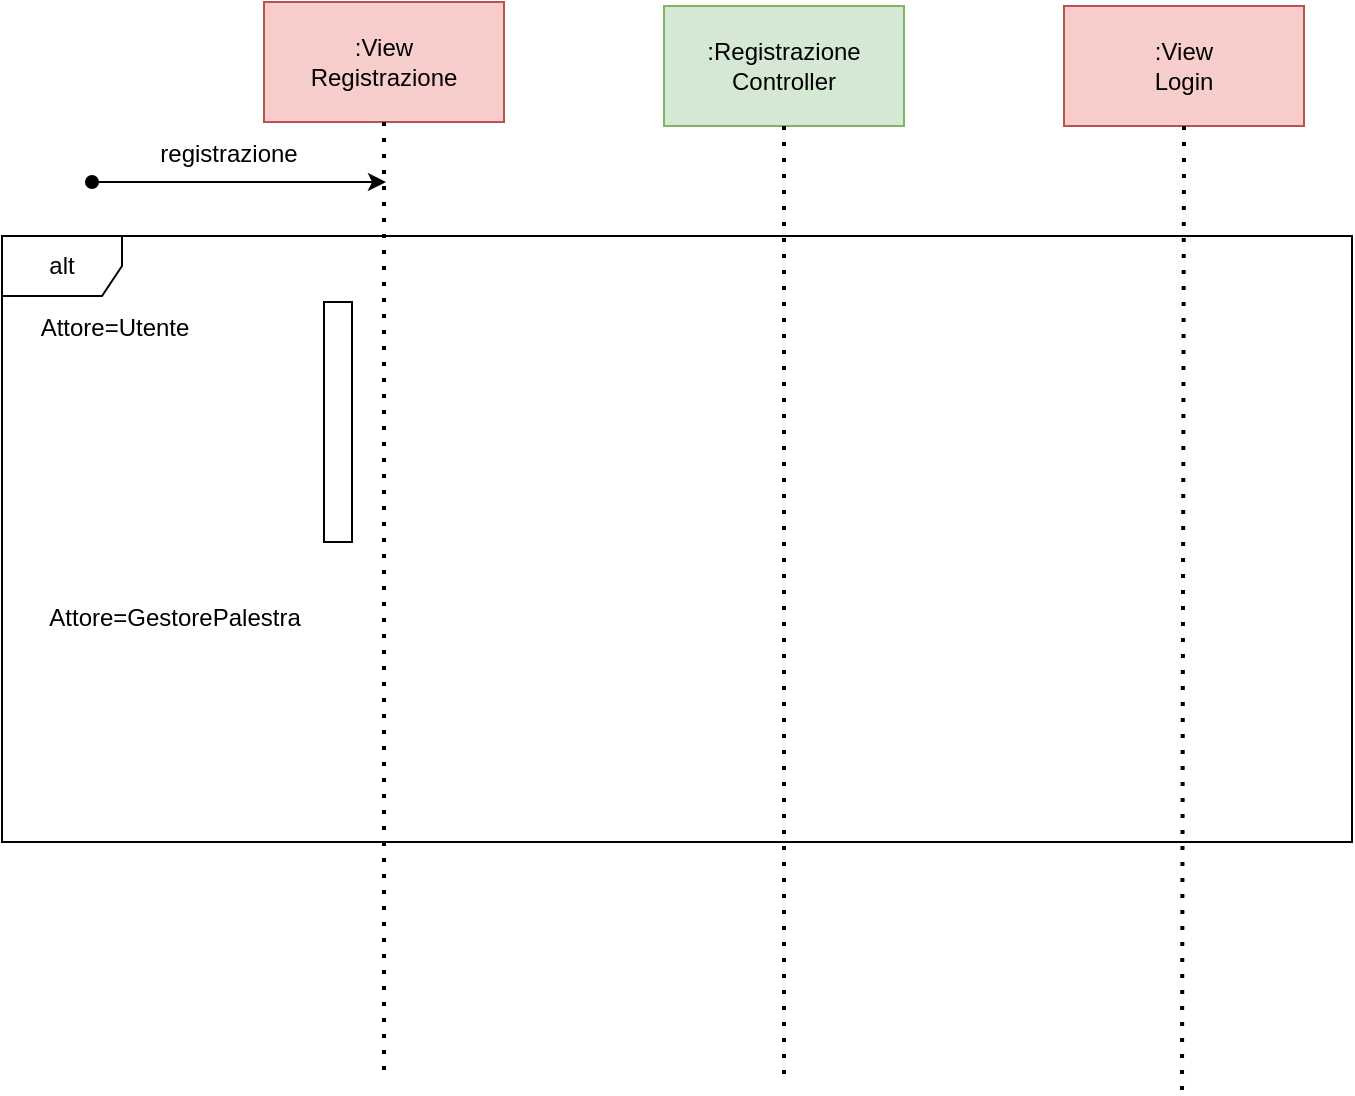 <mxfile version="24.4.11" type="github">
  <diagram name="Page-1" id="HaIGnK4oBKCUf0zDOcYd">
    <mxGraphModel dx="1264" dy="586" grid="0" gridSize="10" guides="1" tooltips="1" connect="1" arrows="1" fold="1" page="0" pageScale="1" pageWidth="850" pageHeight="1100" math="0" shadow="0">
      <root>
        <mxCell id="0" />
        <mxCell id="1" parent="0" />
        <mxCell id="sgFyzHYu5diykc7bS-y--1" value="&lt;div&gt;:View&lt;/div&gt;&lt;div&gt;Registrazione&lt;br&gt;&lt;/div&gt;" style="rounded=0;whiteSpace=wrap;html=1;fillColor=#f8cecc;strokeColor=#b85450;" vertex="1" parent="1">
          <mxGeometry x="-192" y="-91" width="120" height="60" as="geometry" />
        </mxCell>
        <mxCell id="sgFyzHYu5diykc7bS-y--2" value="&lt;div&gt;:Registrazione&lt;/div&gt;&lt;div&gt;Controller&lt;br&gt;&lt;/div&gt;" style="rounded=0;whiteSpace=wrap;html=1;fillColor=#d5e8d4;strokeColor=#82b366;" vertex="1" parent="1">
          <mxGeometry x="8" y="-89" width="120" height="60" as="geometry" />
        </mxCell>
        <mxCell id="sgFyzHYu5diykc7bS-y--3" value="&lt;div&gt;:View&lt;/div&gt;&lt;div&gt;Login&lt;br&gt;&lt;/div&gt;" style="rounded=0;whiteSpace=wrap;html=1;fillColor=#f8cecc;strokeColor=#b85450;" vertex="1" parent="1">
          <mxGeometry x="208" y="-89" width="120" height="60" as="geometry" />
        </mxCell>
        <mxCell id="sgFyzHYu5diykc7bS-y--4" value="" style="endArrow=none;dashed=1;html=1;dashPattern=1 3;strokeWidth=2;rounded=0;exitX=0.5;exitY=1;exitDx=0;exitDy=0;" edge="1" parent="1" source="sgFyzHYu5diykc7bS-y--1">
          <mxGeometry width="50" height="50" relative="1" as="geometry">
            <mxPoint x="255" y="42" as="sourcePoint" />
            <mxPoint x="-132" y="447" as="targetPoint" />
          </mxGeometry>
        </mxCell>
        <mxCell id="sgFyzHYu5diykc7bS-y--5" value="" style="endArrow=none;dashed=1;html=1;dashPattern=1 3;strokeWidth=2;rounded=0;exitX=0.5;exitY=1;exitDx=0;exitDy=0;" edge="1" parent="1" source="sgFyzHYu5diykc7bS-y--2">
          <mxGeometry width="50" height="50" relative="1" as="geometry">
            <mxPoint x="69" y="-21" as="sourcePoint" />
            <mxPoint x="68" y="450" as="targetPoint" />
          </mxGeometry>
        </mxCell>
        <mxCell id="sgFyzHYu5diykc7bS-y--6" value="" style="endArrow=none;dashed=1;html=1;dashPattern=1 3;strokeWidth=2;rounded=0;exitX=0.5;exitY=1;exitDx=0;exitDy=0;" edge="1" parent="1" source="sgFyzHYu5diykc7bS-y--3">
          <mxGeometry width="50" height="50" relative="1" as="geometry">
            <mxPoint x="265" y="-20" as="sourcePoint" />
            <mxPoint x="267" y="453" as="targetPoint" />
          </mxGeometry>
        </mxCell>
        <mxCell id="sgFyzHYu5diykc7bS-y--8" value="" style="endArrow=classic;html=1;rounded=0;startArrow=oval;startFill=1;" edge="1" parent="1">
          <mxGeometry width="50" height="50" relative="1" as="geometry">
            <mxPoint x="-278" y="-1" as="sourcePoint" />
            <mxPoint x="-131" y="-1" as="targetPoint" />
          </mxGeometry>
        </mxCell>
        <mxCell id="sgFyzHYu5diykc7bS-y--9" value="registrazione" style="text;html=1;align=center;verticalAlign=middle;resizable=0;points=[];autosize=1;strokeColor=none;fillColor=none;" vertex="1" parent="1">
          <mxGeometry x="-263" y="-29.5" width="106" height="29" as="geometry" />
        </mxCell>
        <mxCell id="sgFyzHYu5diykc7bS-y--10" value="alt" style="shape=umlFrame;whiteSpace=wrap;html=1;pointerEvents=0;" vertex="1" parent="1">
          <mxGeometry x="-323" y="26" width="675" height="303" as="geometry" />
        </mxCell>
        <mxCell id="sgFyzHYu5diykc7bS-y--11" value="Attore=Utente" style="text;html=1;align=center;verticalAlign=middle;resizable=0;points=[];autosize=1;strokeColor=none;fillColor=none;" vertex="1" parent="1">
          <mxGeometry x="-323" y="57.5" width="112" height="29" as="geometry" />
        </mxCell>
        <mxCell id="sgFyzHYu5diykc7bS-y--12" value="Attore=GestorePalestra" style="text;html=1;align=center;verticalAlign=middle;resizable=0;points=[];autosize=1;strokeColor=none;fillColor=none;" vertex="1" parent="1">
          <mxGeometry x="-323" y="202" width="172" height="29" as="geometry" />
        </mxCell>
        <mxCell id="sgFyzHYu5diykc7bS-y--13" value="" style="rounded=0;whiteSpace=wrap;html=1;rotation=90;" vertex="1" parent="1">
          <mxGeometry x="-215" y="112" width="120" height="14" as="geometry" />
        </mxCell>
      </root>
    </mxGraphModel>
  </diagram>
</mxfile>
